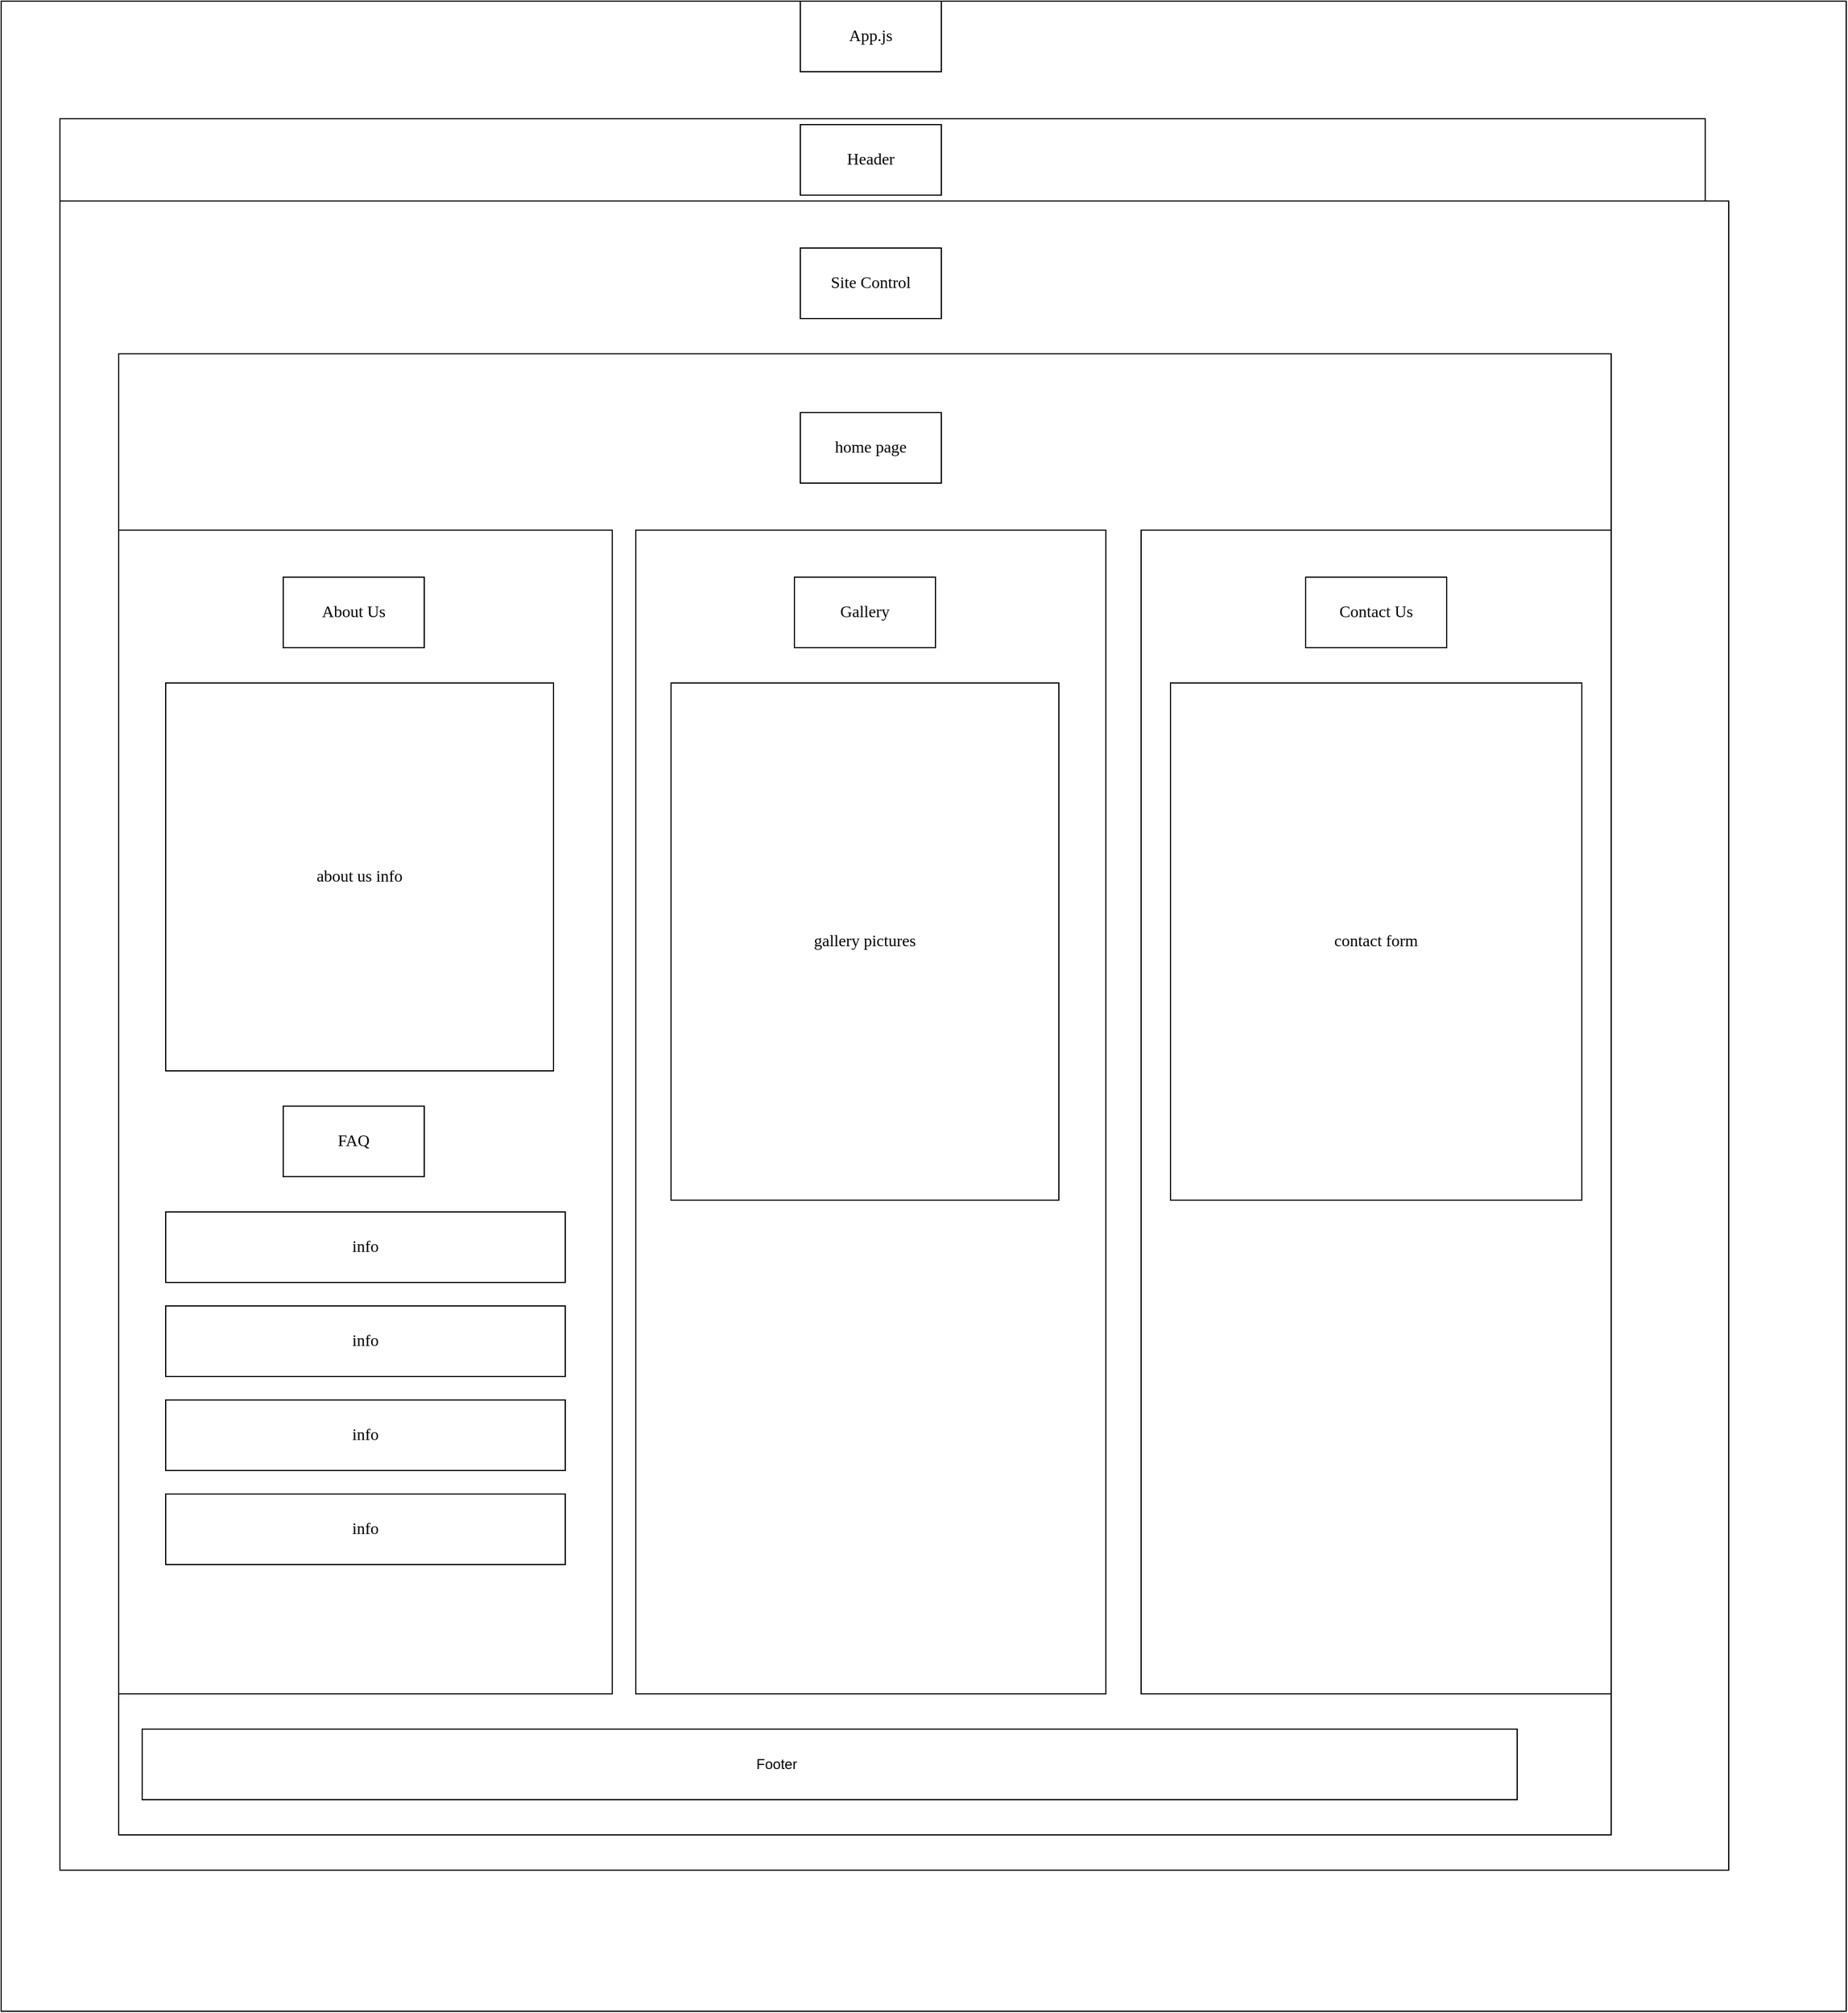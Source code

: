 <?xml version="1.0" encoding="UTF-8"?>
<mxfile version="20.6.0" type="google"><diagram id="QsFDo9-LiNsmA0Q7ENJV" name="Page-1"><mxGraphModel dx="2547" dy="2088" grid="1" gridSize="10" guides="1" tooltips="1" connect="1" arrows="1" fold="1" page="1" pageScale="1" pageWidth="850" pageHeight="1100" math="0" shadow="0"><root><mxCell id="0"/><mxCell id="1" parent="0"/><mxCell id="cS0RMHoams9ogghYEbIb-3" value="" style="rounded=0;whiteSpace=wrap;html=1;" parent="1" vertex="1"><mxGeometry x="-460" y="-390" width="1570" height="1710" as="geometry"/></mxCell><mxCell id="cS0RMHoams9ogghYEbIb-2" value="" style="rounded=0;whiteSpace=wrap;html=1;" parent="1" vertex="1"><mxGeometry x="-410" y="-290" width="1400" height="70" as="geometry"/></mxCell><mxCell id="cS0RMHoams9ogghYEbIb-1" value="" style="whiteSpace=wrap;html=1;aspect=fixed;" parent="1" vertex="1"><mxGeometry x="-410" y="-220" width="1420" height="1420" as="geometry"/></mxCell><mxCell id="cS0RMHoams9ogghYEbIb-12" value="App.js" style="rounded=0;whiteSpace=wrap;html=1;fontFamily=Times New Roman;fontSize=14;" parent="1" vertex="1"><mxGeometry x="220" y="-390" width="120" height="60" as="geometry"/></mxCell><mxCell id="cS0RMHoams9ogghYEbIb-14" value="Header" style="rounded=0;whiteSpace=wrap;html=1;fontFamily=Times New Roman;fontSize=14;" parent="1" vertex="1"><mxGeometry x="220" y="-285" width="120" height="60" as="geometry"/></mxCell><mxCell id="cS0RMHoams9ogghYEbIb-15" value="Site Control" style="rounded=0;whiteSpace=wrap;html=1;fontFamily=Times New Roman;fontSize=14;" parent="1" vertex="1"><mxGeometry x="220" y="-180" width="120" height="60" as="geometry"/></mxCell><mxCell id="cS0RMHoams9ogghYEbIb-16" value="" style="rounded=0;whiteSpace=wrap;html=1;fontFamily=Times New Roman;fontSize=14;" parent="1" vertex="1"><mxGeometry x="-360" y="60" width="400" height="1000" as="geometry"/></mxCell><mxCell id="cS0RMHoams9ogghYEbIb-28" value="" style="rounded=0;whiteSpace=wrap;html=1;fontFamily=Times New Roman;fontSize=14;" parent="1" vertex="1"><mxGeometry x="-360" y="-90" width="1270" height="1260" as="geometry"/></mxCell><mxCell id="cS0RMHoams9ogghYEbIb-19" value="" style="rounded=0;whiteSpace=wrap;html=1;fontFamily=Times New Roman;fontSize=14;" parent="1" vertex="1"><mxGeometry x="80" y="60" width="400" height="990" as="geometry"/></mxCell><mxCell id="cS0RMHoams9ogghYEbIb-20" value="" style="rounded=0;whiteSpace=wrap;html=1;fontFamily=Times New Roman;fontSize=14;" parent="1" vertex="1"><mxGeometry x="510" y="60" width="400" height="990" as="geometry"/></mxCell><mxCell id="cS0RMHoams9ogghYEbIb-22" value="" style="rounded=0;whiteSpace=wrap;html=1;fontFamily=Times New Roman;fontSize=14;" parent="1" vertex="1"><mxGeometry x="-360" y="60" width="420" height="990" as="geometry"/></mxCell><mxCell id="cS0RMHoams9ogghYEbIb-23" value="About Us" style="rounded=0;whiteSpace=wrap;html=1;fontFamily=Times New Roman;fontSize=14;" parent="1" vertex="1"><mxGeometry x="-220" y="100" width="120" height="60" as="geometry"/></mxCell><mxCell id="cS0RMHoams9ogghYEbIb-24" value="FAQ" style="rounded=0;whiteSpace=wrap;html=1;fontFamily=Times New Roman;fontSize=14;" parent="1" vertex="1"><mxGeometry x="-220" y="550" width="120" height="60" as="geometry"/></mxCell><mxCell id="cS0RMHoams9ogghYEbIb-25" value="Gallery" style="rounded=0;whiteSpace=wrap;html=1;fontFamily=Times New Roman;fontSize=14;" parent="1" vertex="1"><mxGeometry x="215" y="100" width="120" height="60" as="geometry"/></mxCell><mxCell id="cS0RMHoams9ogghYEbIb-26" value="Contact Us" style="rounded=0;whiteSpace=wrap;html=1;fontFamily=Times New Roman;fontSize=14;" parent="1" vertex="1"><mxGeometry x="650" y="100" width="120" height="60" as="geometry"/></mxCell><mxCell id="cS0RMHoams9ogghYEbIb-29" value="home page" style="rounded=0;whiteSpace=wrap;html=1;fontFamily=Times New Roman;fontSize=14;" parent="1" vertex="1"><mxGeometry x="220" y="-40" width="120" height="60" as="geometry"/></mxCell><mxCell id="cS0RMHoams9ogghYEbIb-31" value="about us info" style="whiteSpace=wrap;html=1;aspect=fixed;fontFamily=Times New Roman;fontSize=14;" parent="1" vertex="1"><mxGeometry x="-320" y="190" width="330" height="330" as="geometry"/></mxCell><mxCell id="cS0RMHoams9ogghYEbIb-33" value="info" style="rounded=0;whiteSpace=wrap;html=1;fontFamily=Times New Roman;fontSize=14;" parent="1" vertex="1"><mxGeometry x="-320" y="640" width="340" height="60" as="geometry"/></mxCell><mxCell id="cS0RMHoams9ogghYEbIb-34" value="info" style="rounded=0;whiteSpace=wrap;html=1;fontFamily=Times New Roman;fontSize=14;" parent="1" vertex="1"><mxGeometry x="-320" y="720" width="340" height="60" as="geometry"/></mxCell><mxCell id="cS0RMHoams9ogghYEbIb-35" value="info" style="rounded=0;whiteSpace=wrap;html=1;fontFamily=Times New Roman;fontSize=14;" parent="1" vertex="1"><mxGeometry x="-320" y="800" width="340" height="60" as="geometry"/></mxCell><mxCell id="cS0RMHoams9ogghYEbIb-36" value="info" style="rounded=0;whiteSpace=wrap;html=1;fontFamily=Times New Roman;fontSize=14;" parent="1" vertex="1"><mxGeometry x="-320" y="880" width="340" height="60" as="geometry"/></mxCell><mxCell id="cS0RMHoams9ogghYEbIb-37" value="contact form" style="rounded=0;whiteSpace=wrap;html=1;fontFamily=Times New Roman;fontSize=14;" parent="1" vertex="1"><mxGeometry x="535" y="190" width="350" height="440" as="geometry"/></mxCell><mxCell id="cS0RMHoams9ogghYEbIb-38" value="gallery pictures" style="rounded=0;whiteSpace=wrap;html=1;fontFamily=Times New Roman;fontSize=14;" parent="1" vertex="1"><mxGeometry x="110" y="190" width="330" height="440" as="geometry"/></mxCell><mxCell id="UkhUW-XNaZcAtO80ThG_-1" value="" style="rounded=0;whiteSpace=wrap;html=1;" vertex="1" parent="1"><mxGeometry x="-340" y="1080" width="1170" height="60" as="geometry"/></mxCell><mxCell id="UkhUW-XNaZcAtO80ThG_-2" value="Footer" style="text;html=1;strokeColor=none;fillColor=none;align=center;verticalAlign=middle;whiteSpace=wrap;rounded=0;" vertex="1" parent="1"><mxGeometry x="170" y="1095" width="60" height="30" as="geometry"/></mxCell></root></mxGraphModel></diagram></mxfile>
